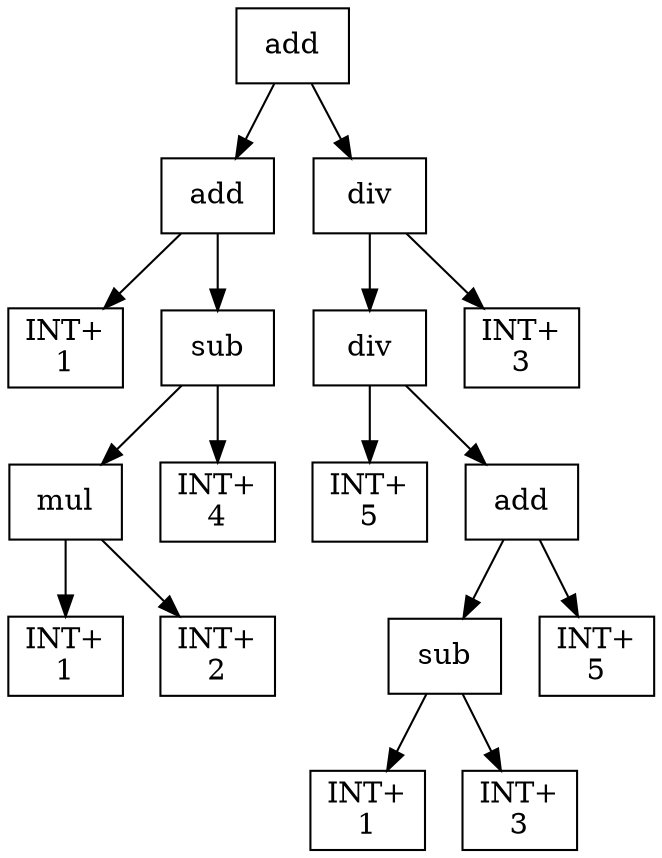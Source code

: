 digraph expr {
  node [shape=box];
  n1 [label="add"];
  n2 [label="add"];
  n3 [label="INT+\n1"];
  n4 [label="sub"];
  n5 [label="mul"];
  n6 [label="INT+\n1"];
  n7 [label="INT+\n2"];
  n5 -> n6;
  n5 -> n7;
  n8 [label="INT+\n4"];
  n4 -> n5;
  n4 -> n8;
  n2 -> n3;
  n2 -> n4;
  n9 [label="div"];
  n10 [label="div"];
  n11 [label="INT+\n5"];
  n12 [label="add"];
  n13 [label="sub"];
  n14 [label="INT+\n1"];
  n15 [label="INT+\n3"];
  n13 -> n14;
  n13 -> n15;
  n16 [label="INT+\n5"];
  n12 -> n13;
  n12 -> n16;
  n10 -> n11;
  n10 -> n12;
  n17 [label="INT+\n3"];
  n9 -> n10;
  n9 -> n17;
  n1 -> n2;
  n1 -> n9;
}